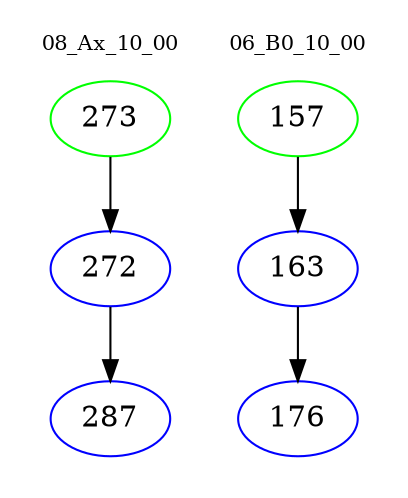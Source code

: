 digraph{
subgraph cluster_0 {
color = white
label = "08_Ax_10_00";
fontsize=10;
T0_273 [label="273", color="green"]
T0_273 -> T0_272 [color="black"]
T0_272 [label="272", color="blue"]
T0_272 -> T0_287 [color="black"]
T0_287 [label="287", color="blue"]
}
subgraph cluster_1 {
color = white
label = "06_B0_10_00";
fontsize=10;
T1_157 [label="157", color="green"]
T1_157 -> T1_163 [color="black"]
T1_163 [label="163", color="blue"]
T1_163 -> T1_176 [color="black"]
T1_176 [label="176", color="blue"]
}
}

